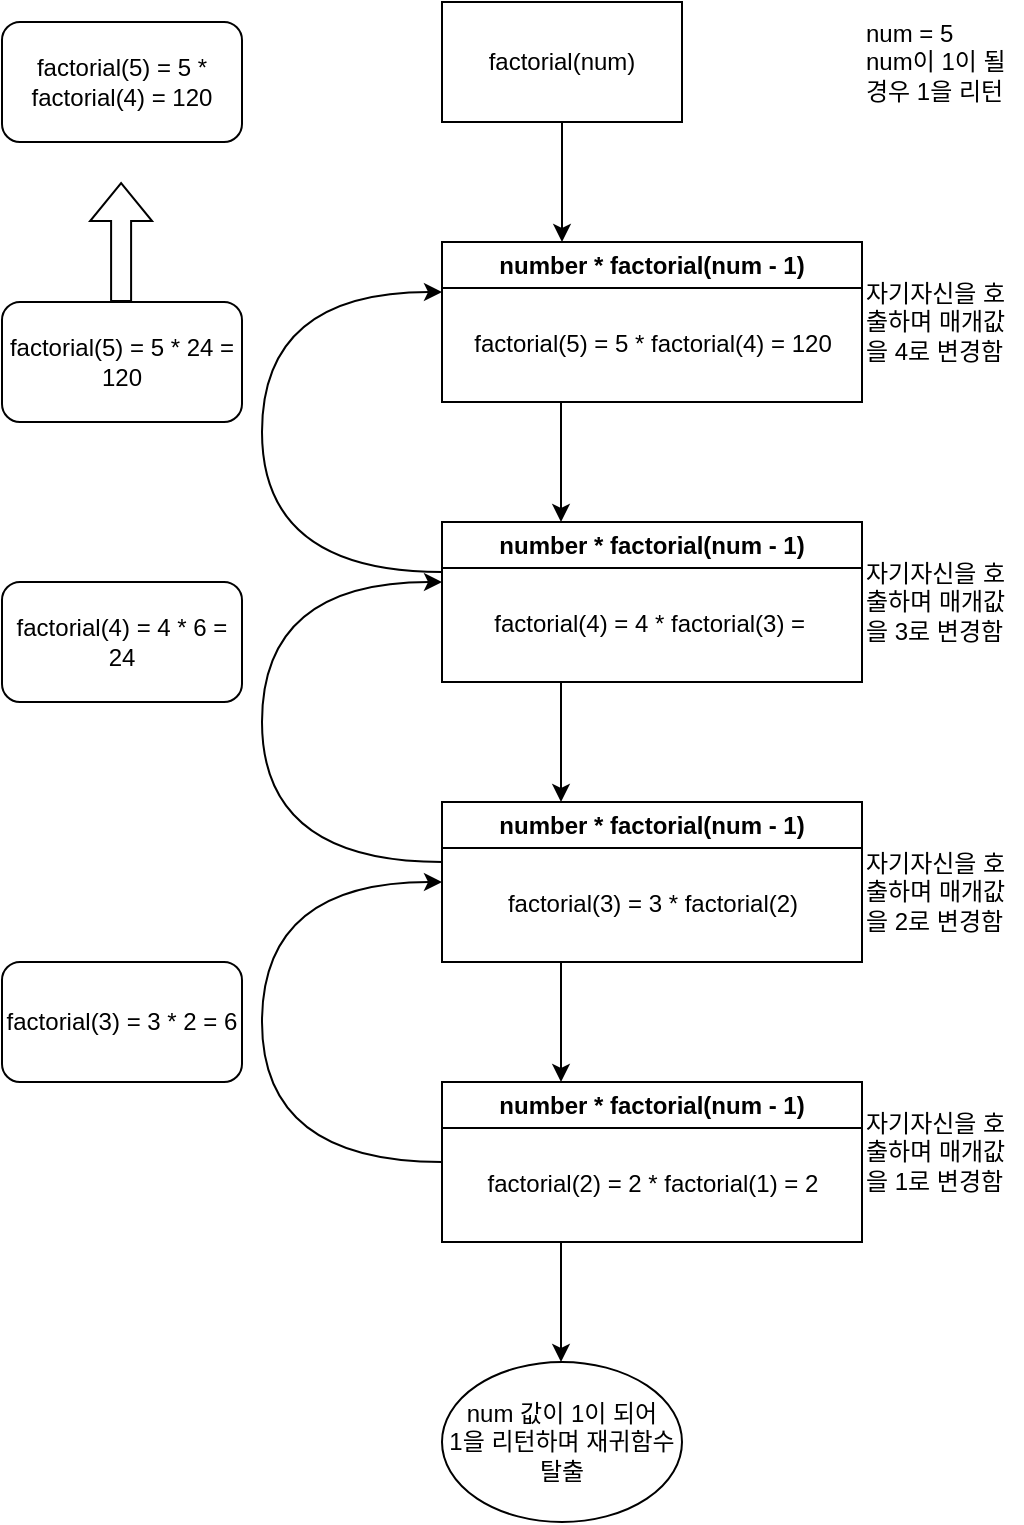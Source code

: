 <mxfile version="21.2.3" type="github">
  <diagram name="페이지-1" id="EZMaLR9xR8q_alWk8HOD">
    <mxGraphModel dx="867" dy="537" grid="1" gridSize="10" guides="1" tooltips="1" connect="1" arrows="1" fold="1" page="1" pageScale="1" pageWidth="827" pageHeight="1169" math="0" shadow="0">
      <root>
        <mxCell id="0" />
        <mxCell id="1" parent="0" />
        <mxCell id="JXL0_WjvUPFtqPdFjoNo-1" value="factorial(num)" style="rounded=0;whiteSpace=wrap;html=1;" vertex="1" parent="1">
          <mxGeometry x="350" y="280" width="120" height="60" as="geometry" />
        </mxCell>
        <mxCell id="JXL0_WjvUPFtqPdFjoNo-2" value="" style="endArrow=classic;html=1;rounded=0;exitX=0.5;exitY=1;exitDx=0;exitDy=0;" edge="1" parent="1" source="JXL0_WjvUPFtqPdFjoNo-1">
          <mxGeometry width="50" height="50" relative="1" as="geometry">
            <mxPoint x="390" y="430" as="sourcePoint" />
            <mxPoint x="410" y="400" as="targetPoint" />
          </mxGeometry>
        </mxCell>
        <mxCell id="JXL0_WjvUPFtqPdFjoNo-9" value="number * factorial(num - 1)" style="swimlane;whiteSpace=wrap;html=1;" vertex="1" parent="1">
          <mxGeometry x="350" y="400" width="210" height="80" as="geometry" />
        </mxCell>
        <mxCell id="JXL0_WjvUPFtqPdFjoNo-12" value="factorial(5) = 5 * factorial(4) = 120" style="text;html=1;align=center;verticalAlign=middle;resizable=0;points=[];autosize=1;strokeColor=none;fillColor=none;" vertex="1" parent="JXL0_WjvUPFtqPdFjoNo-9">
          <mxGeometry x="5" y="36" width="200" height="30" as="geometry" />
        </mxCell>
        <mxCell id="JXL0_WjvUPFtqPdFjoNo-10" value="num = 5&lt;br&gt;num이 1이 될경우 1을 리턴" style="text;strokeColor=none;align=left;fillColor=none;html=1;verticalAlign=middle;whiteSpace=wrap;rounded=0;" vertex="1" parent="1">
          <mxGeometry x="560" y="295" width="80" height="30" as="geometry" />
        </mxCell>
        <mxCell id="JXL0_WjvUPFtqPdFjoNo-13" value="자기자신을 호출하며 매개값을 4로 변경함" style="text;strokeColor=none;align=left;fillColor=none;html=1;verticalAlign=middle;whiteSpace=wrap;rounded=0;" vertex="1" parent="1">
          <mxGeometry x="560" y="425" width="80" height="30" as="geometry" />
        </mxCell>
        <mxCell id="JXL0_WjvUPFtqPdFjoNo-17" value="자기자신을 호출하며 매개값을 3로 변경함" style="text;strokeColor=none;align=left;fillColor=none;html=1;verticalAlign=middle;whiteSpace=wrap;rounded=0;" vertex="1" parent="1">
          <mxGeometry x="560" y="565" width="80" height="30" as="geometry" />
        </mxCell>
        <mxCell id="JXL0_WjvUPFtqPdFjoNo-20" value="자기자신을 호출하며 매개값을 2로 변경함" style="text;strokeColor=none;align=left;fillColor=none;html=1;verticalAlign=middle;whiteSpace=wrap;rounded=0;" vertex="1" parent="1">
          <mxGeometry x="560" y="710" width="80" height="30" as="geometry" />
        </mxCell>
        <mxCell id="JXL0_WjvUPFtqPdFjoNo-33" style="edgeStyle=orthogonalEdgeStyle;curved=1;rounded=0;orthogonalLoop=1;jettySize=auto;html=1;exitX=0;exitY=0.5;exitDx=0;exitDy=0;entryX=0;entryY=0.5;entryDx=0;entryDy=0;" edge="1" parent="1">
          <mxGeometry relative="1" as="geometry">
            <mxPoint x="350" y="860" as="sourcePoint" />
            <mxPoint x="350" y="720" as="targetPoint" />
            <Array as="points">
              <mxPoint x="260" y="860" />
              <mxPoint x="260" y="720" />
            </Array>
          </mxGeometry>
        </mxCell>
        <mxCell id="JXL0_WjvUPFtqPdFjoNo-24" value="자기자신을 호출하며 매개값을 1로 변경함" style="text;strokeColor=none;align=left;fillColor=none;html=1;verticalAlign=middle;whiteSpace=wrap;rounded=0;" vertex="1" parent="1">
          <mxGeometry x="560" y="840" width="80" height="30" as="geometry" />
        </mxCell>
        <mxCell id="JXL0_WjvUPFtqPdFjoNo-27" value="" style="endArrow=classic;html=1;rounded=0;exitX=0.5;exitY=1;exitDx=0;exitDy=0;" edge="1" parent="1">
          <mxGeometry width="50" height="50" relative="1" as="geometry">
            <mxPoint x="409.5" y="480" as="sourcePoint" />
            <mxPoint x="409.5" y="540" as="targetPoint" />
          </mxGeometry>
        </mxCell>
        <mxCell id="JXL0_WjvUPFtqPdFjoNo-28" value="" style="endArrow=classic;html=1;rounded=0;exitX=0.5;exitY=1;exitDx=0;exitDy=0;" edge="1" parent="1">
          <mxGeometry width="50" height="50" relative="1" as="geometry">
            <mxPoint x="409.5" y="620" as="sourcePoint" />
            <mxPoint x="409.5" y="680" as="targetPoint" />
          </mxGeometry>
        </mxCell>
        <mxCell id="JXL0_WjvUPFtqPdFjoNo-29" value="" style="endArrow=classic;html=1;rounded=0;exitX=0.5;exitY=1;exitDx=0;exitDy=0;" edge="1" parent="1">
          <mxGeometry width="50" height="50" relative="1" as="geometry">
            <mxPoint x="409.5" y="760" as="sourcePoint" />
            <mxPoint x="409.5" y="820" as="targetPoint" />
          </mxGeometry>
        </mxCell>
        <mxCell id="JXL0_WjvUPFtqPdFjoNo-30" value="num 값이 1이 되어&lt;br&gt;1을 리턴하며 재귀함수 탈출" style="ellipse;whiteSpace=wrap;html=1;" vertex="1" parent="1">
          <mxGeometry x="350" y="960" width="120" height="80" as="geometry" />
        </mxCell>
        <mxCell id="JXL0_WjvUPFtqPdFjoNo-31" value="" style="endArrow=classic;html=1;rounded=0;exitX=0.5;exitY=1;exitDx=0;exitDy=0;" edge="1" parent="1">
          <mxGeometry width="50" height="50" relative="1" as="geometry">
            <mxPoint x="409.5" y="900" as="sourcePoint" />
            <mxPoint x="409.5" y="960" as="targetPoint" />
          </mxGeometry>
        </mxCell>
        <mxCell id="JXL0_WjvUPFtqPdFjoNo-34" value="factorial(3) = 3 * 2 = 6" style="rounded=1;whiteSpace=wrap;html=1;" vertex="1" parent="1">
          <mxGeometry x="130" y="760" width="120" height="60" as="geometry" />
        </mxCell>
        <mxCell id="JXL0_WjvUPFtqPdFjoNo-35" style="edgeStyle=orthogonalEdgeStyle;curved=1;rounded=0;orthogonalLoop=1;jettySize=auto;html=1;exitX=0;exitY=0.5;exitDx=0;exitDy=0;entryX=0;entryY=0.5;entryDx=0;entryDy=0;" edge="1" parent="1">
          <mxGeometry relative="1" as="geometry">
            <mxPoint x="350" y="710" as="sourcePoint" />
            <mxPoint x="350" y="570" as="targetPoint" />
            <Array as="points">
              <mxPoint x="260" y="710" />
              <mxPoint x="260" y="570" />
            </Array>
          </mxGeometry>
        </mxCell>
        <mxCell id="JXL0_WjvUPFtqPdFjoNo-36" value="factorial(4) = 4 * 6 = 24" style="rounded=1;whiteSpace=wrap;html=1;" vertex="1" parent="1">
          <mxGeometry x="130" y="570" width="120" height="60" as="geometry" />
        </mxCell>
        <mxCell id="JXL0_WjvUPFtqPdFjoNo-37" style="edgeStyle=orthogonalEdgeStyle;curved=1;rounded=0;orthogonalLoop=1;jettySize=auto;html=1;exitX=0;exitY=0.5;exitDx=0;exitDy=0;entryX=0;entryY=0.5;entryDx=0;entryDy=0;" edge="1" parent="1">
          <mxGeometry relative="1" as="geometry">
            <mxPoint x="350" y="565" as="sourcePoint" />
            <mxPoint x="350" y="425" as="targetPoint" />
            <Array as="points">
              <mxPoint x="260" y="565" />
              <mxPoint x="260" y="425" />
            </Array>
          </mxGeometry>
        </mxCell>
        <mxCell id="JXL0_WjvUPFtqPdFjoNo-38" value="factorial(5) = 5 * 24 = 120" style="rounded=1;whiteSpace=wrap;html=1;" vertex="1" parent="1">
          <mxGeometry x="130" y="430" width="120" height="60" as="geometry" />
        </mxCell>
        <mxCell id="JXL0_WjvUPFtqPdFjoNo-43" value="" style="shape=flexArrow;endArrow=classic;html=1;rounded=0;curved=1;" edge="1" parent="1">
          <mxGeometry width="50" height="50" relative="1" as="geometry">
            <mxPoint x="189.55" y="430" as="sourcePoint" />
            <mxPoint x="189.55" y="370" as="targetPoint" />
          </mxGeometry>
        </mxCell>
        <mxCell id="JXL0_WjvUPFtqPdFjoNo-44" value="factorial(5) = 5 * factorial(4) = 120" style="rounded=1;whiteSpace=wrap;html=1;" vertex="1" parent="1">
          <mxGeometry x="130" y="290" width="120" height="60" as="geometry" />
        </mxCell>
        <mxCell id="JXL0_WjvUPFtqPdFjoNo-45" value="number * factorial(num - 1)" style="swimlane;whiteSpace=wrap;html=1;" vertex="1" parent="1">
          <mxGeometry x="350" y="680" width="210" height="80" as="geometry" />
        </mxCell>
        <mxCell id="JXL0_WjvUPFtqPdFjoNo-46" value="factorial(3) = 3 * factorial(2)" style="text;html=1;align=center;verticalAlign=middle;resizable=0;points=[];autosize=1;strokeColor=none;fillColor=none;" vertex="1" parent="JXL0_WjvUPFtqPdFjoNo-45">
          <mxGeometry x="20" y="36" width="170" height="30" as="geometry" />
        </mxCell>
        <mxCell id="JXL0_WjvUPFtqPdFjoNo-47" value="number * factorial(num - 1)" style="swimlane;whiteSpace=wrap;html=1;" vertex="1" parent="1">
          <mxGeometry x="350" y="540" width="210" height="80" as="geometry" />
        </mxCell>
        <mxCell id="JXL0_WjvUPFtqPdFjoNo-48" value="factorial(4) = 4 * factorial(3) =&amp;nbsp;" style="text;html=1;align=center;verticalAlign=middle;resizable=0;points=[];autosize=1;strokeColor=none;fillColor=none;" vertex="1" parent="JXL0_WjvUPFtqPdFjoNo-47">
          <mxGeometry x="15" y="36" width="180" height="30" as="geometry" />
        </mxCell>
        <mxCell id="JXL0_WjvUPFtqPdFjoNo-49" value="number * factorial(num - 1)" style="swimlane;whiteSpace=wrap;html=1;" vertex="1" parent="1">
          <mxGeometry x="350" y="820" width="210" height="80" as="geometry" />
        </mxCell>
        <mxCell id="JXL0_WjvUPFtqPdFjoNo-50" value="factorial(2) = 2 * factorial(1) = 2" style="text;html=1;align=center;verticalAlign=middle;resizable=0;points=[];autosize=1;strokeColor=none;fillColor=none;" vertex="1" parent="JXL0_WjvUPFtqPdFjoNo-49">
          <mxGeometry x="10" y="36" width="190" height="30" as="geometry" />
        </mxCell>
      </root>
    </mxGraphModel>
  </diagram>
</mxfile>
